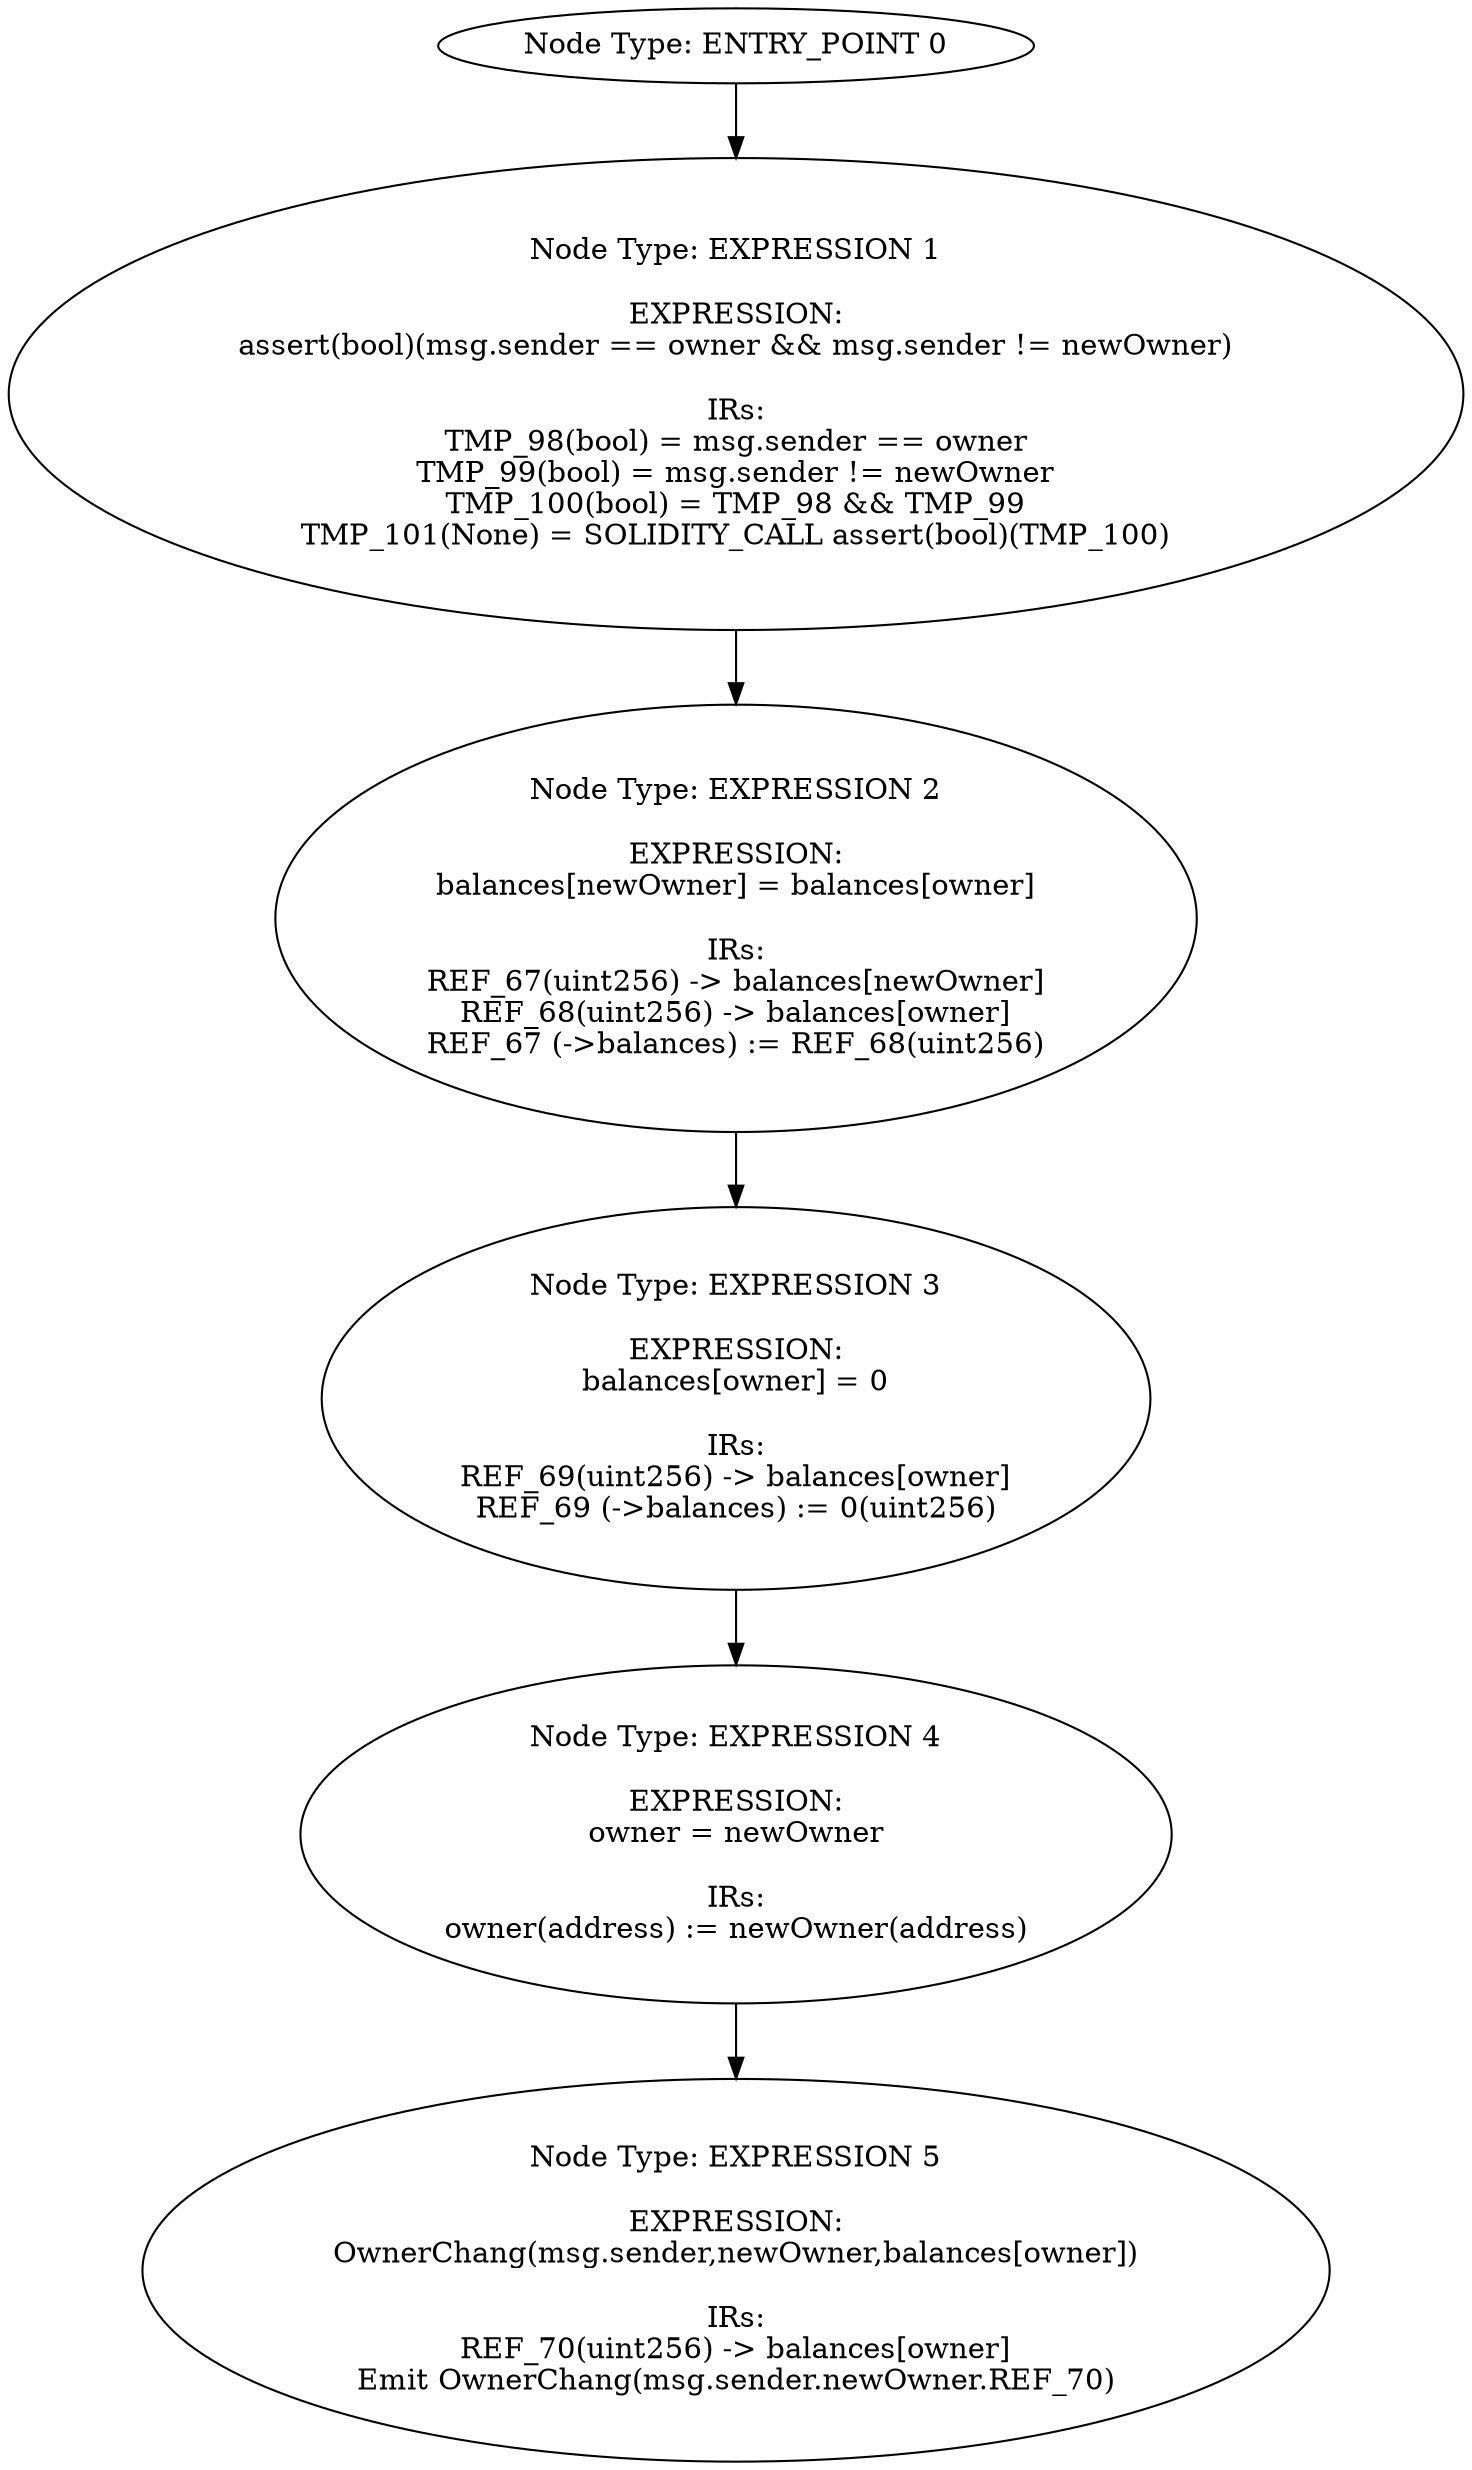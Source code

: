 digraph{
0[label="Node Type: ENTRY_POINT 0
"];
0->1;
1[label="Node Type: EXPRESSION 1

EXPRESSION:
assert(bool)(msg.sender == owner && msg.sender != newOwner)

IRs:
TMP_98(bool) = msg.sender == owner
TMP_99(bool) = msg.sender != newOwner
TMP_100(bool) = TMP_98 && TMP_99
TMP_101(None) = SOLIDITY_CALL assert(bool)(TMP_100)"];
1->2;
2[label="Node Type: EXPRESSION 2

EXPRESSION:
balances[newOwner] = balances[owner]

IRs:
REF_67(uint256) -> balances[newOwner]
REF_68(uint256) -> balances[owner]
REF_67 (->balances) := REF_68(uint256)"];
2->3;
3[label="Node Type: EXPRESSION 3

EXPRESSION:
balances[owner] = 0

IRs:
REF_69(uint256) -> balances[owner]
REF_69 (->balances) := 0(uint256)"];
3->4;
4[label="Node Type: EXPRESSION 4

EXPRESSION:
owner = newOwner

IRs:
owner(address) := newOwner(address)"];
4->5;
5[label="Node Type: EXPRESSION 5

EXPRESSION:
OwnerChang(msg.sender,newOwner,balances[owner])

IRs:
REF_70(uint256) -> balances[owner]
Emit OwnerChang(msg.sender.newOwner.REF_70)"];
}
